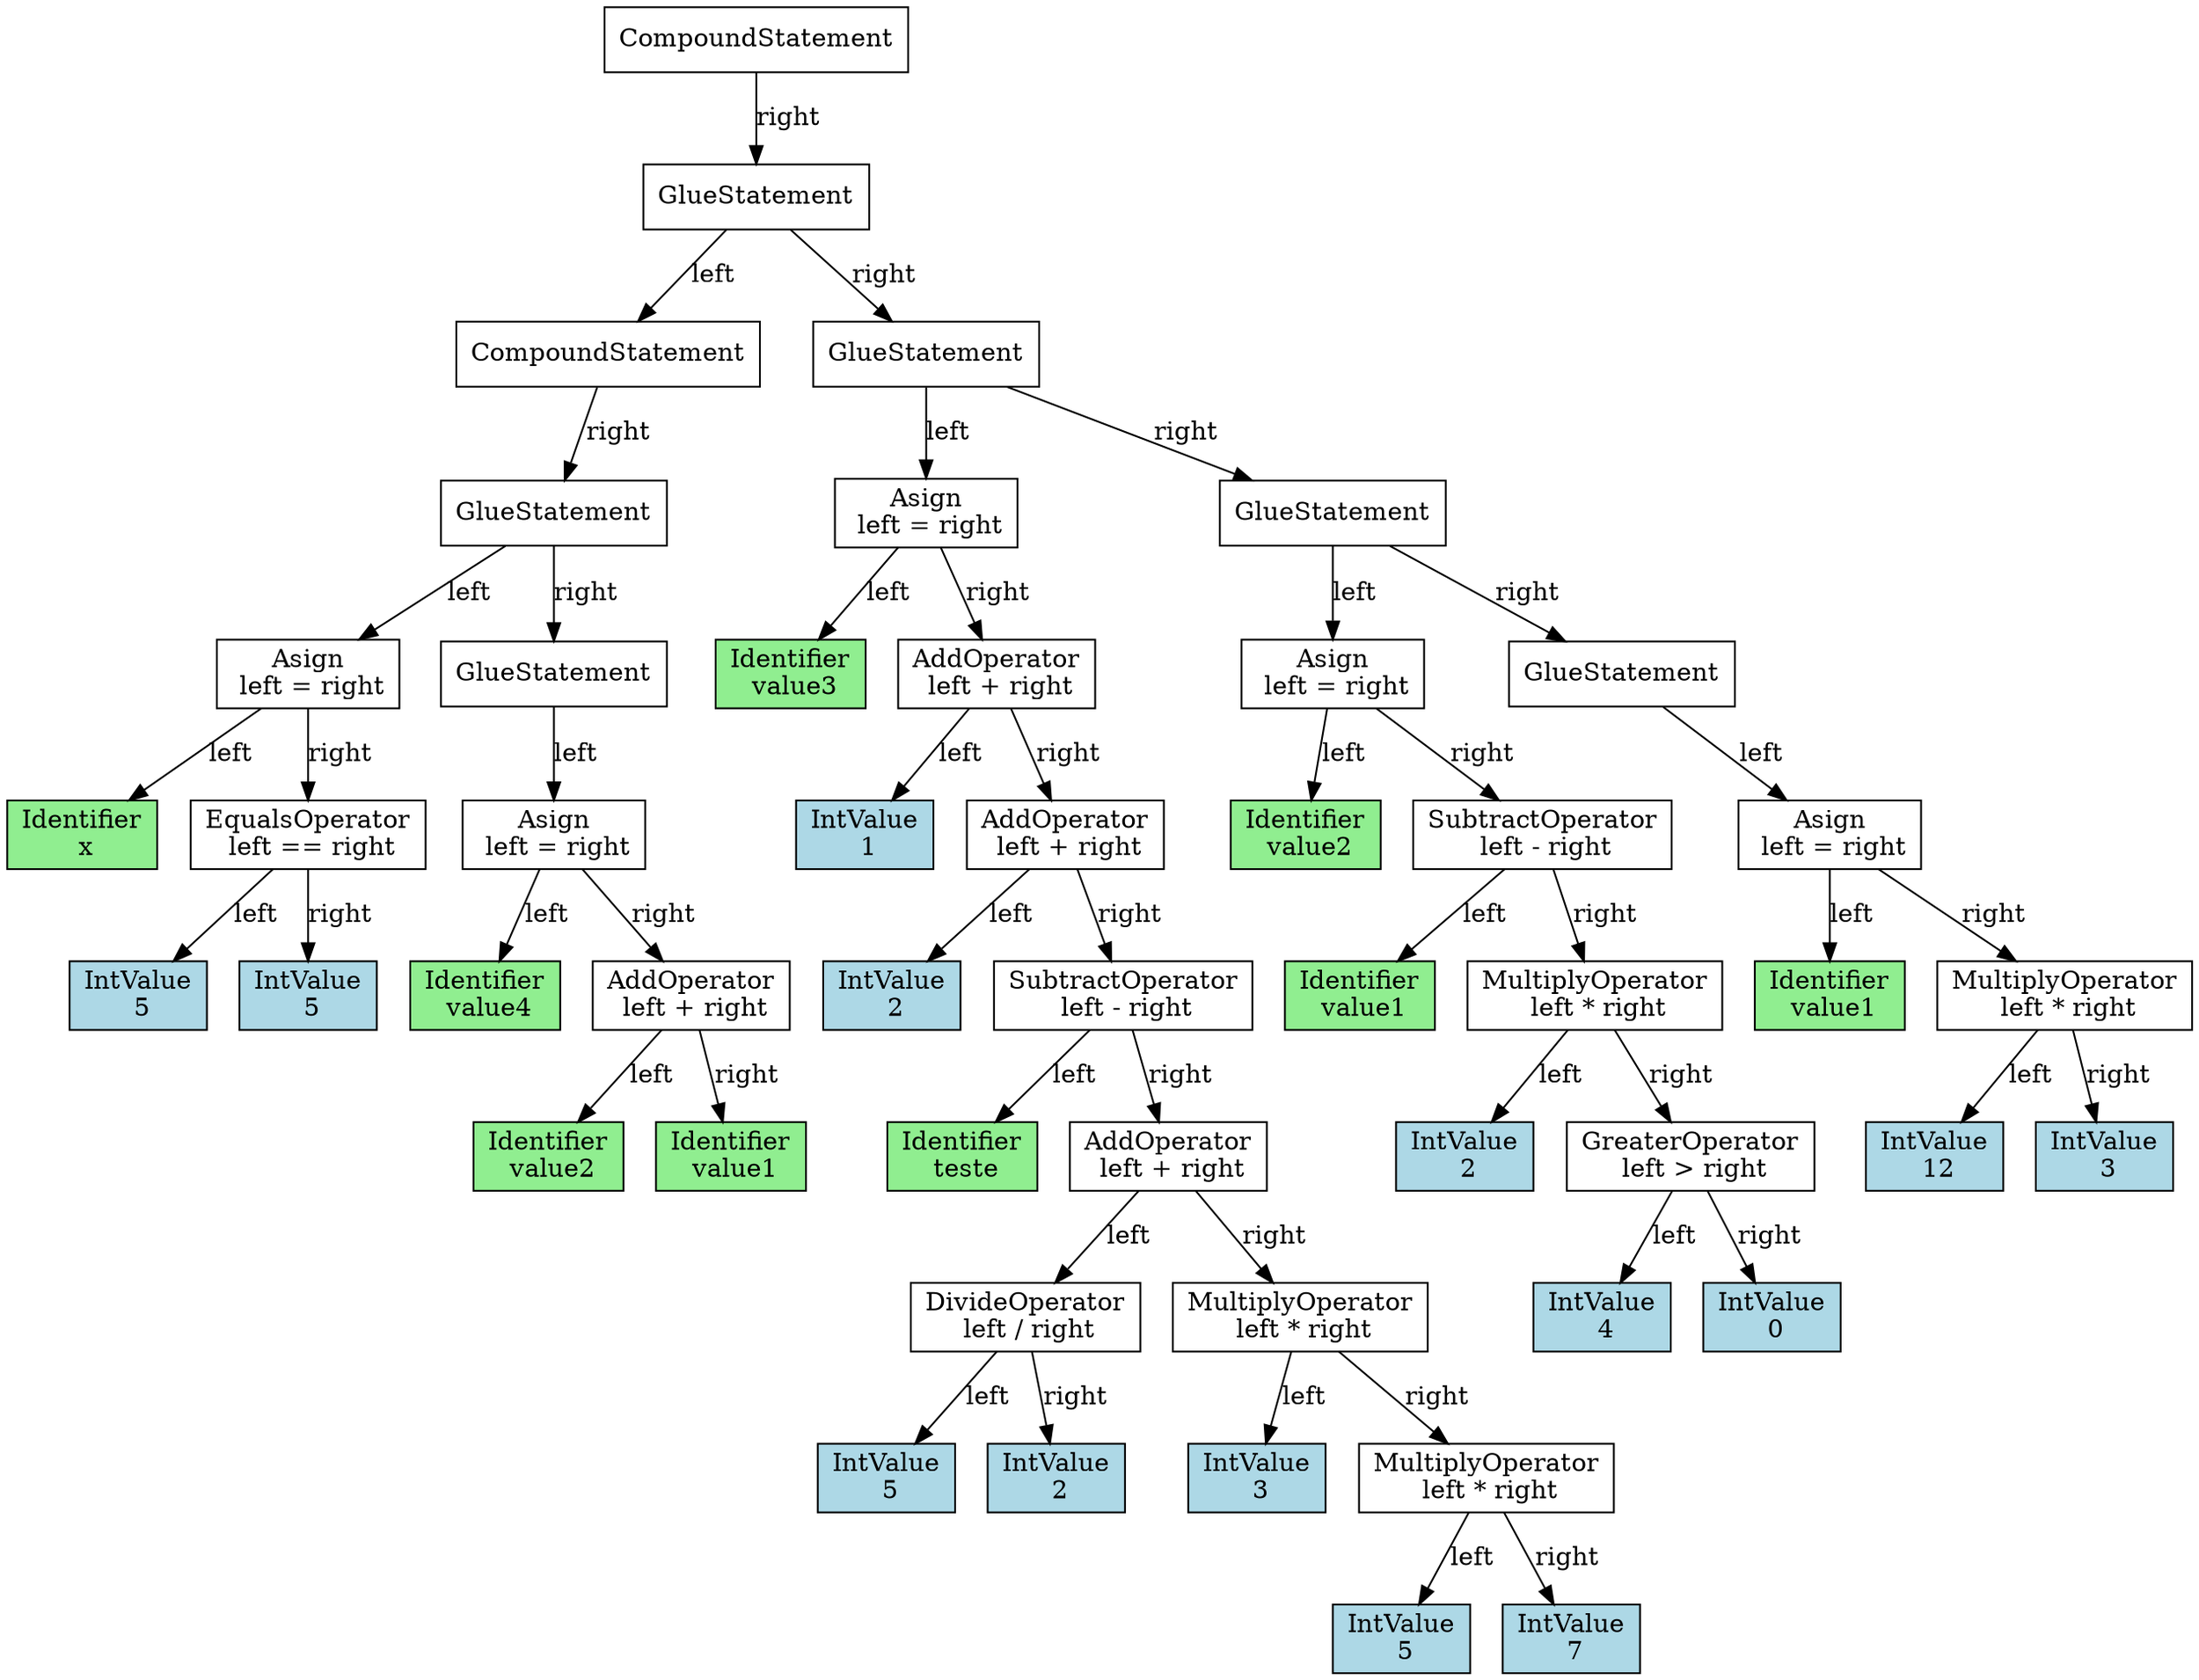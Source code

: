 digraph Tree {
  node [shape=box];

  node48 [label="CompoundStatement", style=filled, fillcolor=white];
  node47 [label="GlueStatement", style=filled, fillcolor=white];
  node46 [label="CompoundStatement", style=filled, fillcolor=white];
  node45 [label="GlueStatement", style=filled, fillcolor=white];
  node44 [label="Asign\n left = right", style=filled, fillcolor=white];
  node43 [label="Identifier\n x", style=filled, fillcolor=lightgreen];
  node44 -> node43 [label="left"];
  node42 [label="EqualsOperator\n left == right", style=filled, fillcolor=white];
  node40 [label="IntValue\n 5", style=filled, fillcolor=lightblue];
  node42 -> node40 [label="left"];
  node41 [label="IntValue\n 5", style=filled, fillcolor=lightblue];
  node42 -> node41 [label="right"];
  node44 -> node42 [label="right"];
  node45 -> node44 [label="left"];
  node39 [label="GlueStatement", style=filled, fillcolor=white];
  node38 [label="Asign\n left = right", style=filled, fillcolor=white];
  node37 [label="Identifier\n value4", style=filled, fillcolor=lightgreen];
  node38 -> node37 [label="left"];
  node36 [label="AddOperator\n left + right", style=filled, fillcolor=white];
  node34 [label="Identifier\n value2", style=filled, fillcolor=lightgreen];
  node36 -> node34 [label="left"];
  node35 [label="Identifier\n value1", style=filled, fillcolor=lightgreen];
  node36 -> node35 [label="right"];
  node38 -> node36 [label="right"];
  node39 -> node38 [label="left"];
  node45 -> node39 [label="right"];
  node46 -> node45 [label="right"];
  node47 -> node46 [label="left"];
  node33 [label="GlueStatement", style=filled, fillcolor=white];
  node32 [label="Asign\n left = right", style=filled, fillcolor=white];
  node16 [label="Identifier\n value3", style=filled, fillcolor=lightgreen];
  node32 -> node16 [label="left"];
  node31 [label="AddOperator\n left + right", style=filled, fillcolor=white];
  node17 [label="IntValue\n 1", style=filled, fillcolor=lightblue];
  node31 -> node17 [label="left"];
  node30 [label="AddOperator\n left + right", style=filled, fillcolor=white];
  node18 [label="IntValue\n 2", style=filled, fillcolor=lightblue];
  node30 -> node18 [label="left"];
  node29 [label="SubtractOperator\n left - right", style=filled, fillcolor=white];
  node19 [label="Identifier\n teste", style=filled, fillcolor=lightgreen];
  node29 -> node19 [label="left"];
  node28 [label="AddOperator\n left + right", style=filled, fillcolor=white];
  node22 [label="DivideOperator\n left / right", style=filled, fillcolor=white];
  node20 [label="IntValue\n 5", style=filled, fillcolor=lightblue];
  node22 -> node20 [label="left"];
  node21 [label="IntValue\n 2", style=filled, fillcolor=lightblue];
  node22 -> node21 [label="right"];
  node28 -> node22 [label="left"];
  node27 [label="MultiplyOperator\n left * right", style=filled, fillcolor=white];
  node23 [label="IntValue\n 3", style=filled, fillcolor=lightblue];
  node27 -> node23 [label="left"];
  node26 [label="MultiplyOperator\n left * right", style=filled, fillcolor=white];
  node24 [label="IntValue\n 5", style=filled, fillcolor=lightblue];
  node26 -> node24 [label="left"];
  node25 [label="IntValue\n 7", style=filled, fillcolor=lightblue];
  node26 -> node25 [label="right"];
  node27 -> node26 [label="right"];
  node28 -> node27 [label="right"];
  node29 -> node28 [label="right"];
  node30 -> node29 [label="right"];
  node31 -> node30 [label="right"];
  node32 -> node31 [label="right"];
  node33 -> node32 [label="left"];
  node15 [label="GlueStatement", style=filled, fillcolor=white];
  node14 [label="Asign\n left = right", style=filled, fillcolor=white];
  node6 [label="Identifier\n value2", style=filled, fillcolor=lightgreen];
  node14 -> node6 [label="left"];
  node13 [label="SubtractOperator\n left - right", style=filled, fillcolor=white];
  node7 [label="Identifier\n value1", style=filled, fillcolor=lightgreen];
  node13 -> node7 [label="left"];
  node12 [label="MultiplyOperator\n left * right", style=filled, fillcolor=white];
  node8 [label="IntValue\n 2", style=filled, fillcolor=lightblue];
  node12 -> node8 [label="left"];
  node11 [label="GreaterOperator\n left > right", style=filled, fillcolor=white];
  node9 [label="IntValue\n 4", style=filled, fillcolor=lightblue];
  node11 -> node9 [label="left"];
  node10 [label="IntValue\n 0", style=filled, fillcolor=lightblue];
  node11 -> node10 [label="right"];
  node12 -> node11 [label="right"];
  node13 -> node12 [label="right"];
  node14 -> node13 [label="right"];
  node15 -> node14 [label="left"];
  node5 [label="GlueStatement", style=filled, fillcolor=white];
  node4 [label="Asign\n left = right", style=filled, fillcolor=white];
  node3 [label="Identifier\n value1", style=filled, fillcolor=lightgreen];
  node4 -> node3 [label="left"];
  node2 [label="MultiplyOperator\n left * right", style=filled, fillcolor=white];
  node0 [label="IntValue\n 12", style=filled, fillcolor=lightblue];
  node2 -> node0 [label="left"];
  node1 [label="IntValue\n 3", style=filled, fillcolor=lightblue];
  node2 -> node1 [label="right"];
  node4 -> node2 [label="right"];
  node5 -> node4 [label="left"];
  node15 -> node5 [label="right"];
  node33 -> node15 [label="right"];
  node47 -> node33 [label="right"];
  node48 -> node47 [label="right"];
}
